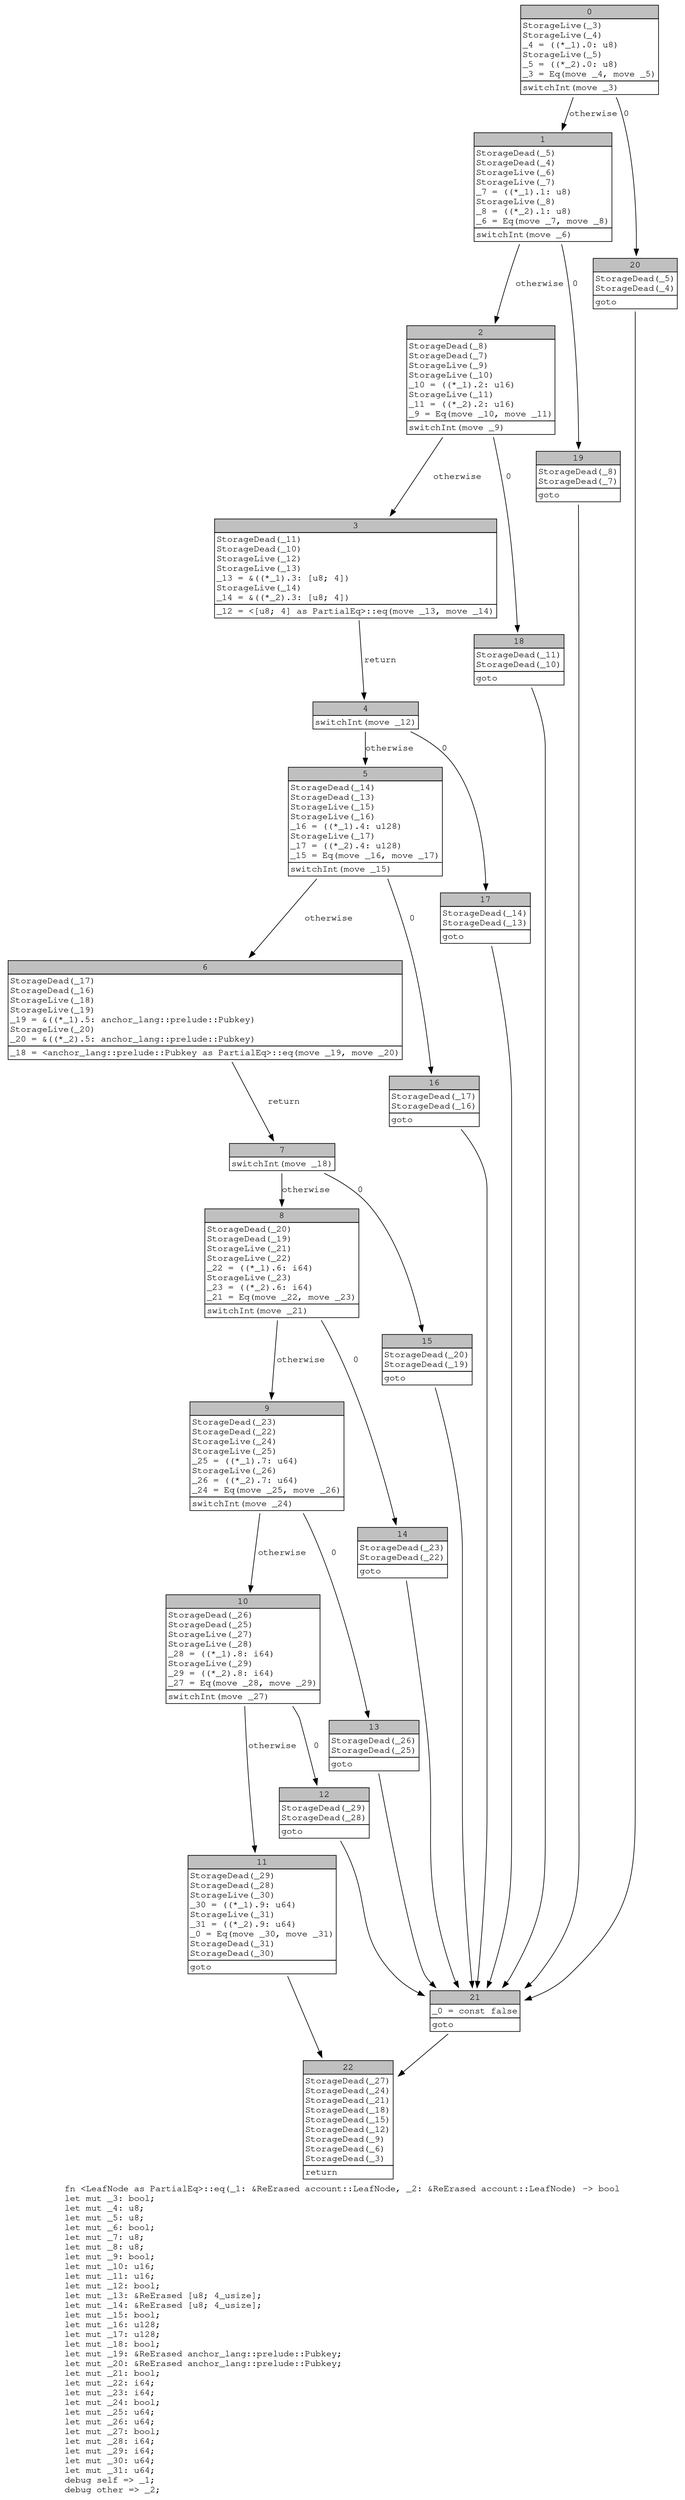digraph Mir_0_718 {
    graph [fontname="Courier, monospace"];
    node [fontname="Courier, monospace"];
    edge [fontname="Courier, monospace"];
    label=<fn &lt;LeafNode as PartialEq&gt;::eq(_1: &amp;ReErased account::LeafNode, _2: &amp;ReErased account::LeafNode) -&gt; bool<br align="left"/>let mut _3: bool;<br align="left"/>let mut _4: u8;<br align="left"/>let mut _5: u8;<br align="left"/>let mut _6: bool;<br align="left"/>let mut _7: u8;<br align="left"/>let mut _8: u8;<br align="left"/>let mut _9: bool;<br align="left"/>let mut _10: u16;<br align="left"/>let mut _11: u16;<br align="left"/>let mut _12: bool;<br align="left"/>let mut _13: &amp;ReErased [u8; 4_usize];<br align="left"/>let mut _14: &amp;ReErased [u8; 4_usize];<br align="left"/>let mut _15: bool;<br align="left"/>let mut _16: u128;<br align="left"/>let mut _17: u128;<br align="left"/>let mut _18: bool;<br align="left"/>let mut _19: &amp;ReErased anchor_lang::prelude::Pubkey;<br align="left"/>let mut _20: &amp;ReErased anchor_lang::prelude::Pubkey;<br align="left"/>let mut _21: bool;<br align="left"/>let mut _22: i64;<br align="left"/>let mut _23: i64;<br align="left"/>let mut _24: bool;<br align="left"/>let mut _25: u64;<br align="left"/>let mut _26: u64;<br align="left"/>let mut _27: bool;<br align="left"/>let mut _28: i64;<br align="left"/>let mut _29: i64;<br align="left"/>let mut _30: u64;<br align="left"/>let mut _31: u64;<br align="left"/>debug self =&gt; _1;<br align="left"/>debug other =&gt; _2;<br align="left"/>>;
    bb0__0_718 [shape="none", label=<<table border="0" cellborder="1" cellspacing="0"><tr><td bgcolor="gray" align="center" colspan="1">0</td></tr><tr><td align="left" balign="left">StorageLive(_3)<br/>StorageLive(_4)<br/>_4 = ((*_1).0: u8)<br/>StorageLive(_5)<br/>_5 = ((*_2).0: u8)<br/>_3 = Eq(move _4, move _5)<br/></td></tr><tr><td align="left">switchInt(move _3)</td></tr></table>>];
    bb1__0_718 [shape="none", label=<<table border="0" cellborder="1" cellspacing="0"><tr><td bgcolor="gray" align="center" colspan="1">1</td></tr><tr><td align="left" balign="left">StorageDead(_5)<br/>StorageDead(_4)<br/>StorageLive(_6)<br/>StorageLive(_7)<br/>_7 = ((*_1).1: u8)<br/>StorageLive(_8)<br/>_8 = ((*_2).1: u8)<br/>_6 = Eq(move _7, move _8)<br/></td></tr><tr><td align="left">switchInt(move _6)</td></tr></table>>];
    bb2__0_718 [shape="none", label=<<table border="0" cellborder="1" cellspacing="0"><tr><td bgcolor="gray" align="center" colspan="1">2</td></tr><tr><td align="left" balign="left">StorageDead(_8)<br/>StorageDead(_7)<br/>StorageLive(_9)<br/>StorageLive(_10)<br/>_10 = ((*_1).2: u16)<br/>StorageLive(_11)<br/>_11 = ((*_2).2: u16)<br/>_9 = Eq(move _10, move _11)<br/></td></tr><tr><td align="left">switchInt(move _9)</td></tr></table>>];
    bb3__0_718 [shape="none", label=<<table border="0" cellborder="1" cellspacing="0"><tr><td bgcolor="gray" align="center" colspan="1">3</td></tr><tr><td align="left" balign="left">StorageDead(_11)<br/>StorageDead(_10)<br/>StorageLive(_12)<br/>StorageLive(_13)<br/>_13 = &amp;((*_1).3: [u8; 4])<br/>StorageLive(_14)<br/>_14 = &amp;((*_2).3: [u8; 4])<br/></td></tr><tr><td align="left">_12 = &lt;[u8; 4] as PartialEq&gt;::eq(move _13, move _14)</td></tr></table>>];
    bb4__0_718 [shape="none", label=<<table border="0" cellborder="1" cellspacing="0"><tr><td bgcolor="gray" align="center" colspan="1">4</td></tr><tr><td align="left">switchInt(move _12)</td></tr></table>>];
    bb5__0_718 [shape="none", label=<<table border="0" cellborder="1" cellspacing="0"><tr><td bgcolor="gray" align="center" colspan="1">5</td></tr><tr><td align="left" balign="left">StorageDead(_14)<br/>StorageDead(_13)<br/>StorageLive(_15)<br/>StorageLive(_16)<br/>_16 = ((*_1).4: u128)<br/>StorageLive(_17)<br/>_17 = ((*_2).4: u128)<br/>_15 = Eq(move _16, move _17)<br/></td></tr><tr><td align="left">switchInt(move _15)</td></tr></table>>];
    bb6__0_718 [shape="none", label=<<table border="0" cellborder="1" cellspacing="0"><tr><td bgcolor="gray" align="center" colspan="1">6</td></tr><tr><td align="left" balign="left">StorageDead(_17)<br/>StorageDead(_16)<br/>StorageLive(_18)<br/>StorageLive(_19)<br/>_19 = &amp;((*_1).5: anchor_lang::prelude::Pubkey)<br/>StorageLive(_20)<br/>_20 = &amp;((*_2).5: anchor_lang::prelude::Pubkey)<br/></td></tr><tr><td align="left">_18 = &lt;anchor_lang::prelude::Pubkey as PartialEq&gt;::eq(move _19, move _20)</td></tr></table>>];
    bb7__0_718 [shape="none", label=<<table border="0" cellborder="1" cellspacing="0"><tr><td bgcolor="gray" align="center" colspan="1">7</td></tr><tr><td align="left">switchInt(move _18)</td></tr></table>>];
    bb8__0_718 [shape="none", label=<<table border="0" cellborder="1" cellspacing="0"><tr><td bgcolor="gray" align="center" colspan="1">8</td></tr><tr><td align="left" balign="left">StorageDead(_20)<br/>StorageDead(_19)<br/>StorageLive(_21)<br/>StorageLive(_22)<br/>_22 = ((*_1).6: i64)<br/>StorageLive(_23)<br/>_23 = ((*_2).6: i64)<br/>_21 = Eq(move _22, move _23)<br/></td></tr><tr><td align="left">switchInt(move _21)</td></tr></table>>];
    bb9__0_718 [shape="none", label=<<table border="0" cellborder="1" cellspacing="0"><tr><td bgcolor="gray" align="center" colspan="1">9</td></tr><tr><td align="left" balign="left">StorageDead(_23)<br/>StorageDead(_22)<br/>StorageLive(_24)<br/>StorageLive(_25)<br/>_25 = ((*_1).7: u64)<br/>StorageLive(_26)<br/>_26 = ((*_2).7: u64)<br/>_24 = Eq(move _25, move _26)<br/></td></tr><tr><td align="left">switchInt(move _24)</td></tr></table>>];
    bb10__0_718 [shape="none", label=<<table border="0" cellborder="1" cellspacing="0"><tr><td bgcolor="gray" align="center" colspan="1">10</td></tr><tr><td align="left" balign="left">StorageDead(_26)<br/>StorageDead(_25)<br/>StorageLive(_27)<br/>StorageLive(_28)<br/>_28 = ((*_1).8: i64)<br/>StorageLive(_29)<br/>_29 = ((*_2).8: i64)<br/>_27 = Eq(move _28, move _29)<br/></td></tr><tr><td align="left">switchInt(move _27)</td></tr></table>>];
    bb11__0_718 [shape="none", label=<<table border="0" cellborder="1" cellspacing="0"><tr><td bgcolor="gray" align="center" colspan="1">11</td></tr><tr><td align="left" balign="left">StorageDead(_29)<br/>StorageDead(_28)<br/>StorageLive(_30)<br/>_30 = ((*_1).9: u64)<br/>StorageLive(_31)<br/>_31 = ((*_2).9: u64)<br/>_0 = Eq(move _30, move _31)<br/>StorageDead(_31)<br/>StorageDead(_30)<br/></td></tr><tr><td align="left">goto</td></tr></table>>];
    bb12__0_718 [shape="none", label=<<table border="0" cellborder="1" cellspacing="0"><tr><td bgcolor="gray" align="center" colspan="1">12</td></tr><tr><td align="left" balign="left">StorageDead(_29)<br/>StorageDead(_28)<br/></td></tr><tr><td align="left">goto</td></tr></table>>];
    bb13__0_718 [shape="none", label=<<table border="0" cellborder="1" cellspacing="0"><tr><td bgcolor="gray" align="center" colspan="1">13</td></tr><tr><td align="left" balign="left">StorageDead(_26)<br/>StorageDead(_25)<br/></td></tr><tr><td align="left">goto</td></tr></table>>];
    bb14__0_718 [shape="none", label=<<table border="0" cellborder="1" cellspacing="0"><tr><td bgcolor="gray" align="center" colspan="1">14</td></tr><tr><td align="left" balign="left">StorageDead(_23)<br/>StorageDead(_22)<br/></td></tr><tr><td align="left">goto</td></tr></table>>];
    bb15__0_718 [shape="none", label=<<table border="0" cellborder="1" cellspacing="0"><tr><td bgcolor="gray" align="center" colspan="1">15</td></tr><tr><td align="left" balign="left">StorageDead(_20)<br/>StorageDead(_19)<br/></td></tr><tr><td align="left">goto</td></tr></table>>];
    bb16__0_718 [shape="none", label=<<table border="0" cellborder="1" cellspacing="0"><tr><td bgcolor="gray" align="center" colspan="1">16</td></tr><tr><td align="left" balign="left">StorageDead(_17)<br/>StorageDead(_16)<br/></td></tr><tr><td align="left">goto</td></tr></table>>];
    bb17__0_718 [shape="none", label=<<table border="0" cellborder="1" cellspacing="0"><tr><td bgcolor="gray" align="center" colspan="1">17</td></tr><tr><td align="left" balign="left">StorageDead(_14)<br/>StorageDead(_13)<br/></td></tr><tr><td align="left">goto</td></tr></table>>];
    bb18__0_718 [shape="none", label=<<table border="0" cellborder="1" cellspacing="0"><tr><td bgcolor="gray" align="center" colspan="1">18</td></tr><tr><td align="left" balign="left">StorageDead(_11)<br/>StorageDead(_10)<br/></td></tr><tr><td align="left">goto</td></tr></table>>];
    bb19__0_718 [shape="none", label=<<table border="0" cellborder="1" cellspacing="0"><tr><td bgcolor="gray" align="center" colspan="1">19</td></tr><tr><td align="left" balign="left">StorageDead(_8)<br/>StorageDead(_7)<br/></td></tr><tr><td align="left">goto</td></tr></table>>];
    bb20__0_718 [shape="none", label=<<table border="0" cellborder="1" cellspacing="0"><tr><td bgcolor="gray" align="center" colspan="1">20</td></tr><tr><td align="left" balign="left">StorageDead(_5)<br/>StorageDead(_4)<br/></td></tr><tr><td align="left">goto</td></tr></table>>];
    bb21__0_718 [shape="none", label=<<table border="0" cellborder="1" cellspacing="0"><tr><td bgcolor="gray" align="center" colspan="1">21</td></tr><tr><td align="left" balign="left">_0 = const false<br/></td></tr><tr><td align="left">goto</td></tr></table>>];
    bb22__0_718 [shape="none", label=<<table border="0" cellborder="1" cellspacing="0"><tr><td bgcolor="gray" align="center" colspan="1">22</td></tr><tr><td align="left" balign="left">StorageDead(_27)<br/>StorageDead(_24)<br/>StorageDead(_21)<br/>StorageDead(_18)<br/>StorageDead(_15)<br/>StorageDead(_12)<br/>StorageDead(_9)<br/>StorageDead(_6)<br/>StorageDead(_3)<br/></td></tr><tr><td align="left">return</td></tr></table>>];
    bb0__0_718 -> bb20__0_718 [label="0"];
    bb0__0_718 -> bb1__0_718 [label="otherwise"];
    bb1__0_718 -> bb19__0_718 [label="0"];
    bb1__0_718 -> bb2__0_718 [label="otherwise"];
    bb2__0_718 -> bb18__0_718 [label="0"];
    bb2__0_718 -> bb3__0_718 [label="otherwise"];
    bb3__0_718 -> bb4__0_718 [label="return"];
    bb4__0_718 -> bb17__0_718 [label="0"];
    bb4__0_718 -> bb5__0_718 [label="otherwise"];
    bb5__0_718 -> bb16__0_718 [label="0"];
    bb5__0_718 -> bb6__0_718 [label="otherwise"];
    bb6__0_718 -> bb7__0_718 [label="return"];
    bb7__0_718 -> bb15__0_718 [label="0"];
    bb7__0_718 -> bb8__0_718 [label="otherwise"];
    bb8__0_718 -> bb14__0_718 [label="0"];
    bb8__0_718 -> bb9__0_718 [label="otherwise"];
    bb9__0_718 -> bb13__0_718 [label="0"];
    bb9__0_718 -> bb10__0_718 [label="otherwise"];
    bb10__0_718 -> bb12__0_718 [label="0"];
    bb10__0_718 -> bb11__0_718 [label="otherwise"];
    bb11__0_718 -> bb22__0_718 [label=""];
    bb12__0_718 -> bb21__0_718 [label=""];
    bb13__0_718 -> bb21__0_718 [label=""];
    bb14__0_718 -> bb21__0_718 [label=""];
    bb15__0_718 -> bb21__0_718 [label=""];
    bb16__0_718 -> bb21__0_718 [label=""];
    bb17__0_718 -> bb21__0_718 [label=""];
    bb18__0_718 -> bb21__0_718 [label=""];
    bb19__0_718 -> bb21__0_718 [label=""];
    bb20__0_718 -> bb21__0_718 [label=""];
    bb21__0_718 -> bb22__0_718 [label=""];
}
